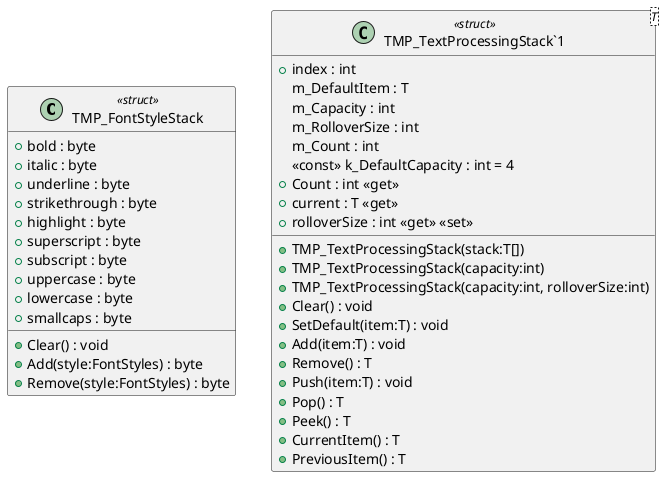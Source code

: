 @startuml
class TMP_FontStyleStack <<struct>> {
    + bold : byte
    + italic : byte
    + underline : byte
    + strikethrough : byte
    + highlight : byte
    + superscript : byte
    + subscript : byte
    + uppercase : byte
    + lowercase : byte
    + smallcaps : byte
    + Clear() : void
    + Add(style:FontStyles) : byte
    + Remove(style:FontStyles) : byte
}
class "TMP_TextProcessingStack`1"<T> <<struct>> {
    + index : int
    m_DefaultItem : T
    m_Capacity : int
    m_RolloverSize : int
    m_Count : int
    <<const>> k_DefaultCapacity : int = 4
    + TMP_TextProcessingStack(stack:T[])
    + TMP_TextProcessingStack(capacity:int)
    + TMP_TextProcessingStack(capacity:int, rolloverSize:int)
    + Count : int <<get>>
    + current : T <<get>>
    + rolloverSize : int <<get>> <<set>>
    + Clear() : void
    + SetDefault(item:T) : void
    + Add(item:T) : void
    + Remove() : T
    + Push(item:T) : void
    + Pop() : T
    + Peek() : T
    + CurrentItem() : T
    + PreviousItem() : T
}
@enduml
